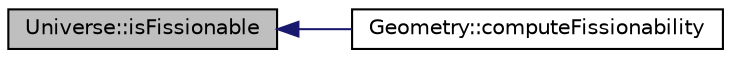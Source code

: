 digraph "Universe::isFissionable"
{
  edge [fontname="Helvetica",fontsize="10",labelfontname="Helvetica",labelfontsize="10"];
  node [fontname="Helvetica",fontsize="10",shape=record];
  rankdir="LR";
  Node1 [label="Universe::isFissionable",height=0.2,width=0.4,color="black", fillcolor="grey75", style="filled" fontcolor="black"];
  Node1 -> Node2 [dir="back",color="midnightblue",fontsize="10",style="solid",fontname="Helvetica"];
  Node2 [label="Geometry::computeFissionability",height=0.2,width=0.4,color="black", fillcolor="white", style="filled",URL="$classGeometry.html#aa9177c6e58e051484a24c093914b853c",tooltip="Determines the fissionability of each Universe within this Geometry."];
}
